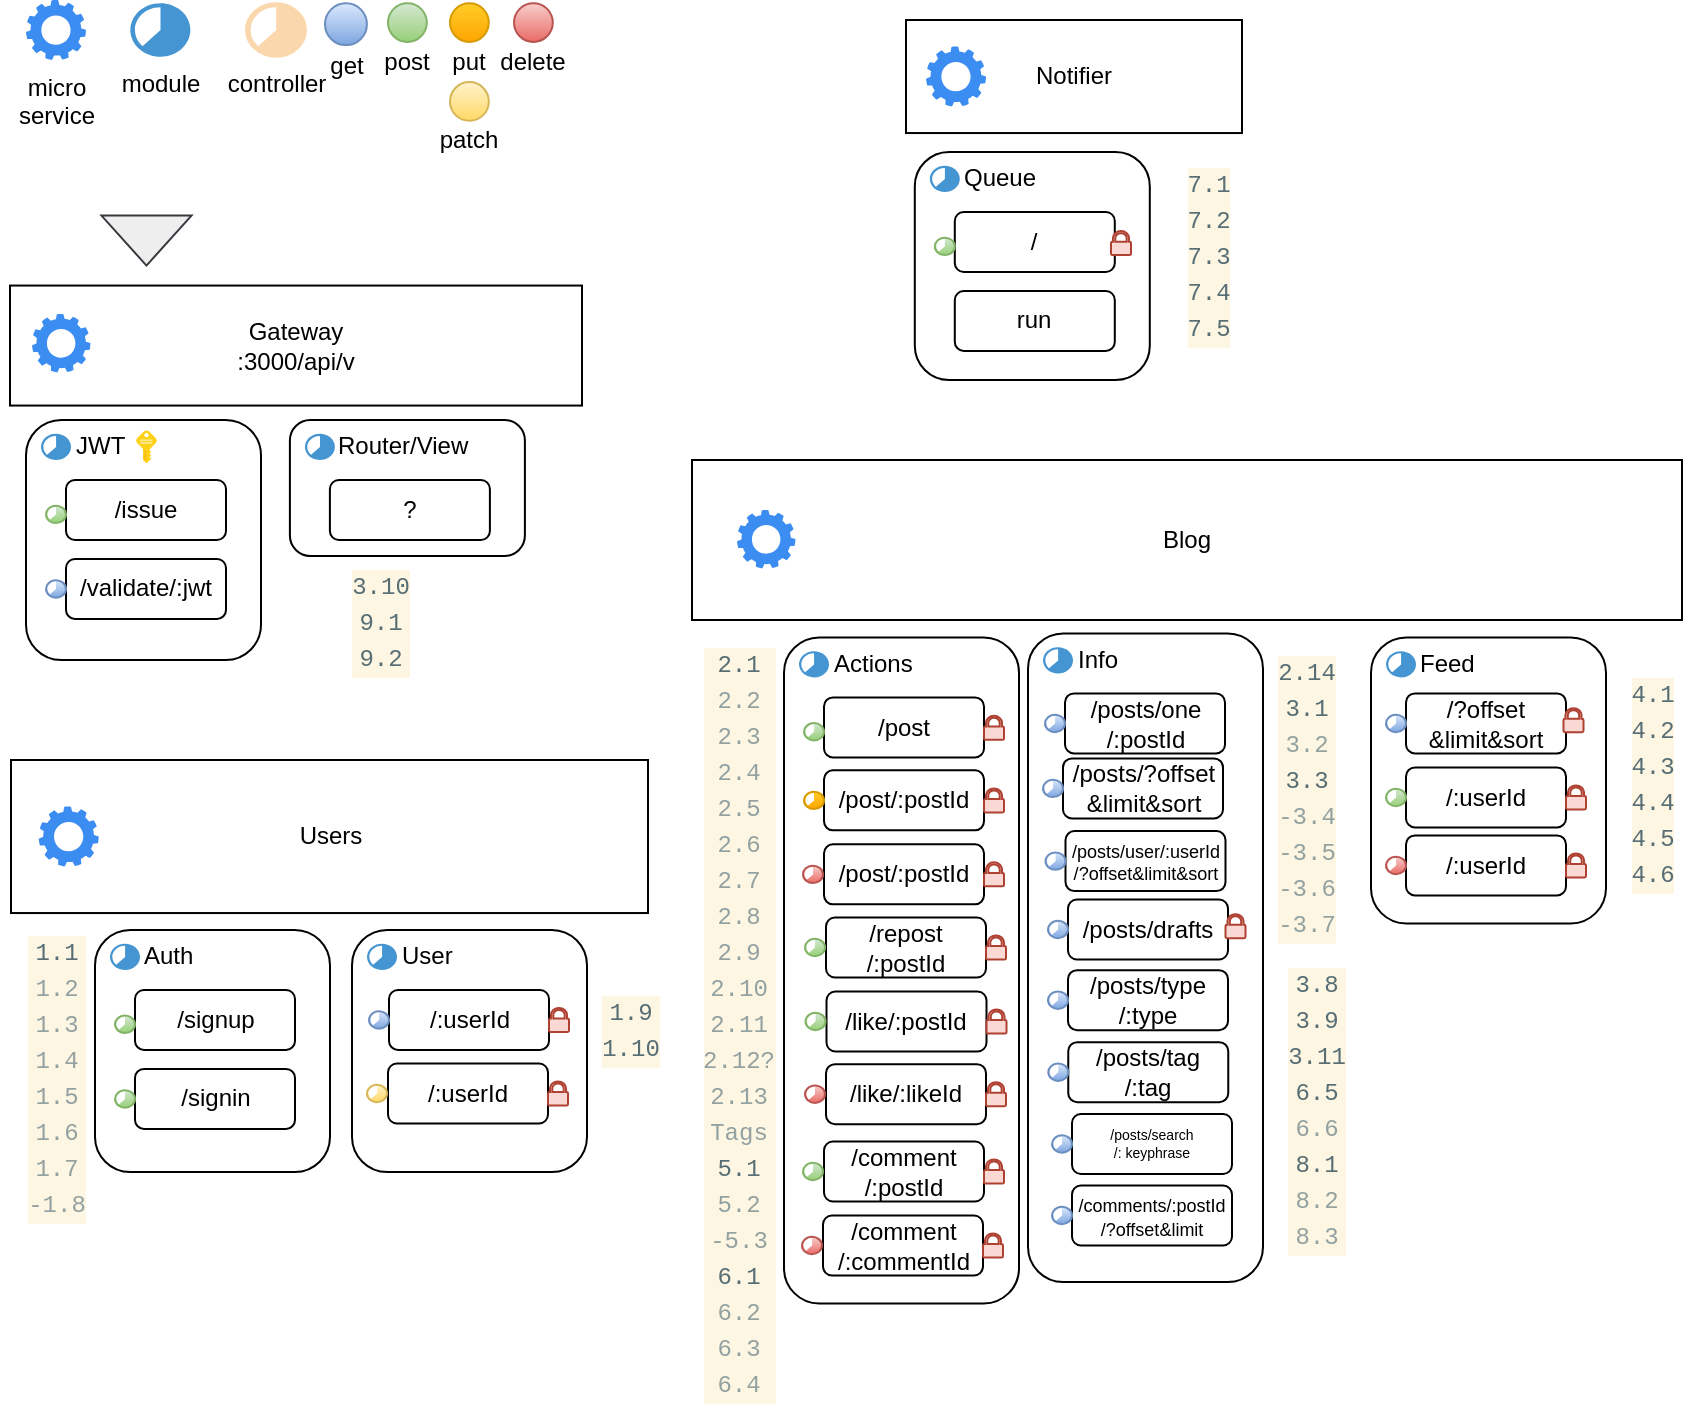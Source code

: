 <mxfile version="22.1.2" type="device">
  <diagram name="Stránka-1" id="Q7augeW1ysP3k_pjyfom">
    <mxGraphModel dx="1687" dy="1047" grid="1" gridSize="11" guides="1" tooltips="1" connect="1" arrows="1" fold="1" page="1" pageScale="1" pageWidth="291" pageHeight="413" math="0" shadow="0">
      <root>
        <mxCell id="0" />
        <mxCell id="1" parent="0" />
        <mxCell id="ADhO0i4H8DHNeuuw_Dwu-41" value="" style="rounded=1;whiteSpace=wrap;html=1;align=left;" parent="1" vertex="1">
          <mxGeometry x="193" y="494.98" width="117.5" height="121.02" as="geometry" />
        </mxCell>
        <mxCell id="ADhO0i4H8DHNeuuw_Dwu-30" value="" style="rounded=1;whiteSpace=wrap;html=1;align=left;" parent="1" vertex="1">
          <mxGeometry x="64.5" y="494.98" width="117.5" height="121.02" as="geometry" />
        </mxCell>
        <mxCell id="ADhO0i4H8DHNeuuw_Dwu-7" value="Gateway&lt;br&gt;:3000/api/v" style="rounded=0;whiteSpace=wrap;html=1;labelPosition=center;verticalLabelPosition=middle;align=center;verticalAlign=middle;" parent="1" vertex="1">
          <mxGeometry x="22" y="172.78" width="286" height="60" as="geometry" />
        </mxCell>
        <mxCell id="ADhO0i4H8DHNeuuw_Dwu-8" value="" style="triangle;whiteSpace=wrap;html=1;rotation=90;fillColor=#eeeeee;strokeColor=#36393d;" parent="1" vertex="1">
          <mxGeometry x="77.74" y="127.78" width="25" height="45" as="geometry" />
        </mxCell>
        <mxCell id="ADhO0i4H8DHNeuuw_Dwu-12" value="" style="group" parent="1" vertex="1" connectable="0">
          <mxGeometry x="22.5" y="420" width="318.5" height="56.52" as="geometry" />
        </mxCell>
        <mxCell id="ADhO0i4H8DHNeuuw_Dwu-4" value="Users" style="rounded=0;whiteSpace=wrap;html=1;movable=1;resizable=1;rotatable=1;deletable=1;editable=1;locked=0;connectable=1;" parent="ADhO0i4H8DHNeuuw_Dwu-12" vertex="1">
          <mxGeometry y="-10.0" width="318.5" height="76.518" as="geometry" />
        </mxCell>
        <mxCell id="ADhO0i4H8DHNeuuw_Dwu-10" value="" style="sketch=0;html=1;aspect=fixed;strokeColor=none;shadow=0;fillColor=#3B8DF1;verticalAlign=top;labelPosition=center;verticalLabelPosition=bottom;shape=mxgraph.gcp2.gear" parent="ADhO0i4H8DHNeuuw_Dwu-12" vertex="1">
          <mxGeometry x="13.848" y="13.258" width="29.999" height="29.999" as="geometry" />
        </mxCell>
        <mxCell id="ADhO0i4H8DHNeuuw_Dwu-13" value="" style="group" parent="1" vertex="1" connectable="0">
          <mxGeometry x="363" y="260" width="495" height="80" as="geometry" />
        </mxCell>
        <mxCell id="ADhO0i4H8DHNeuuw_Dwu-5" value="Blog" style="rounded=0;whiteSpace=wrap;html=1;movable=1;resizable=1;rotatable=1;deletable=1;editable=1;locked=0;connectable=1;" parent="ADhO0i4H8DHNeuuw_Dwu-13" vertex="1">
          <mxGeometry width="495.0" height="80" as="geometry" />
        </mxCell>
        <mxCell id="ADhO0i4H8DHNeuuw_Dwu-3" value="" style="sketch=0;html=1;aspect=fixed;strokeColor=none;shadow=0;fillColor=#3B8DF1;verticalAlign=top;labelPosition=center;verticalLabelPosition=bottom;shape=mxgraph.gcp2.gear" parent="ADhO0i4H8DHNeuuw_Dwu-13" vertex="1">
          <mxGeometry x="22.5" y="25.0" width="29.215" height="29.215" as="geometry" />
        </mxCell>
        <mxCell id="ADhO0i4H8DHNeuuw_Dwu-14" value="" style="group" parent="1" vertex="1" connectable="0">
          <mxGeometry x="470" y="39.998" width="168" height="56.522" as="geometry" />
        </mxCell>
        <mxCell id="ADhO0i4H8DHNeuuw_Dwu-6" value="Notifier" style="rounded=0;whiteSpace=wrap;html=1;movable=1;resizable=1;rotatable=1;deletable=1;editable=1;locked=0;connectable=1;" parent="ADhO0i4H8DHNeuuw_Dwu-14" vertex="1">
          <mxGeometry width="168" height="56.522" as="geometry" />
        </mxCell>
        <mxCell id="ADhO0i4H8DHNeuuw_Dwu-11" value="" style="sketch=0;html=1;aspect=fixed;strokeColor=none;shadow=0;fillColor=#3B8DF1;verticalAlign=top;labelPosition=center;verticalLabelPosition=bottom;shape=mxgraph.gcp2.gear" parent="ADhO0i4H8DHNeuuw_Dwu-14" vertex="1">
          <mxGeometry x="10" y="13.262" width="30" height="30" as="geometry" />
        </mxCell>
        <mxCell id="ADhO0i4H8DHNeuuw_Dwu-15" value="/signup" style="rounded=1;whiteSpace=wrap;html=1;" parent="1" vertex="1">
          <mxGeometry x="84.5" y="524.98" width="80" height="30" as="geometry" />
        </mxCell>
        <mxCell id="ADhO0i4H8DHNeuuw_Dwu-16" value="/signin" style="rounded=1;whiteSpace=wrap;html=1;" parent="1" vertex="1">
          <mxGeometry x="84.5" y="564.46" width="80" height="30" as="geometry" />
        </mxCell>
        <mxCell id="ADhO0i4H8DHNeuuw_Dwu-17" value="/:userId" style="rounded=1;whiteSpace=wrap;html=1;" parent="1" vertex="1">
          <mxGeometry x="211" y="561.74" width="80" height="30" as="geometry" />
        </mxCell>
        <mxCell id="ADhO0i4H8DHNeuuw_Dwu-20" value="" style="sketch=0;pointerEvents=1;shadow=0;dashed=0;html=1;strokeColor=#ae4132;labelPosition=center;verticalLabelPosition=bottom;verticalAlign=top;outlineConnect=0;align=center;shape=mxgraph.office.security.lock_protected;fillColor=#fad9d5;" parent="1" vertex="1">
          <mxGeometry x="291" y="570.74" width="10" height="12" as="geometry" />
        </mxCell>
        <mxCell id="ADhO0i4H8DHNeuuw_Dwu-21" value="/:userId" style="rounded=1;whiteSpace=wrap;html=1;" parent="1" vertex="1">
          <mxGeometry x="211.5" y="524.98" width="80" height="30" as="geometry" />
        </mxCell>
        <mxCell id="ADhO0i4H8DHNeuuw_Dwu-22" value="" style="sketch=0;pointerEvents=1;shadow=0;dashed=0;html=1;strokeColor=#ae4132;labelPosition=center;verticalLabelPosition=bottom;verticalAlign=top;outlineConnect=0;align=center;shape=mxgraph.office.security.lock_protected;fillColor=#fad9d5;" parent="1" vertex="1">
          <mxGeometry x="291.5" y="533.98" width="10" height="12" as="geometry" />
        </mxCell>
        <mxCell id="ADhO0i4H8DHNeuuw_Dwu-24" value="module" style="shadow=0;dashed=0;html=1;strokeColor=none;fillColor=#4495D1;labelPosition=center;verticalLabelPosition=bottom;verticalAlign=top;align=center;outlineConnect=0;shape=mxgraph.veeam.2d.resource_pool;" parent="1" vertex="1">
          <mxGeometry x="82.15" y="31.6" width="30" height="26.8" as="geometry" />
        </mxCell>
        <mxCell id="ADhO0i4H8DHNeuuw_Dwu-26" value="micro &lt;br&gt;service" style="sketch=0;html=1;aspect=fixed;strokeColor=none;shadow=0;fillColor=#3B8DF1;verticalAlign=top;labelPosition=center;verticalLabelPosition=bottom;shape=mxgraph.gcp2.gear" parent="1" vertex="1">
          <mxGeometry x="30" y="30" width="30" height="30" as="geometry" />
        </mxCell>
        <mxCell id="ADhO0i4H8DHNeuuw_Dwu-27" value="Auth" style="shadow=0;dashed=0;html=1;strokeColor=none;fillColor=#4495D1;labelPosition=right;verticalLabelPosition=middle;verticalAlign=middle;align=left;outlineConnect=0;shape=mxgraph.veeam.2d.resource_pool;horizontal=1;" parent="1" vertex="1">
          <mxGeometry x="72" y="501.91" width="15" height="13.07" as="geometry" />
        </mxCell>
        <mxCell id="ADhO0i4H8DHNeuuw_Dwu-32" value="controller" style="shadow=0;dashed=0;html=1;strokeColor=#fad7ac;fillColor=#fad7ac;labelPosition=center;verticalLabelPosition=bottom;verticalAlign=top;align=center;outlineConnect=0;shape=mxgraph.veeam.2d.resource_pool;" parent="1" vertex="1">
          <mxGeometry x="140" y="31.6" width="30" height="26.8" as="geometry" />
        </mxCell>
        <mxCell id="ADhO0i4H8DHNeuuw_Dwu-33" value="" style="shadow=0;dashed=0;html=1;strokeColor=#82b366;fillColor=#d5e8d4;labelPosition=center;verticalLabelPosition=bottom;verticalAlign=top;align=center;outlineConnect=0;shape=mxgraph.veeam.2d.resource_pool;gradientColor=#97d077;" parent="1" vertex="1">
          <mxGeometry x="74.5" y="537.81" width="10" height="8.71" as="geometry" />
        </mxCell>
        <mxCell id="ADhO0i4H8DHNeuuw_Dwu-36" value="" style="shadow=0;dashed=0;html=1;strokeColor=#82b366;fillColor=#d5e8d4;labelPosition=center;verticalLabelPosition=bottom;verticalAlign=top;align=center;outlineConnect=0;shape=mxgraph.veeam.2d.resource_pool;gradientColor=#97d077;" parent="1" vertex="1">
          <mxGeometry x="74.5" y="575.11" width="10" height="8.71" as="geometry" />
        </mxCell>
        <mxCell id="ADhO0i4H8DHNeuuw_Dwu-37" value="" style="shadow=0;dashed=0;html=1;strokeColor=#d6b656;fillColor=#fff2cc;labelPosition=center;verticalLabelPosition=bottom;verticalAlign=top;align=center;outlineConnect=0;shape=mxgraph.veeam.2d.resource_pool;gradientColor=#ffd966;" parent="1" vertex="1">
          <mxGeometry x="200.5" y="572.38" width="10" height="8.71" as="geometry" />
        </mxCell>
        <mxCell id="ADhO0i4H8DHNeuuw_Dwu-46" value="User" style="shadow=0;dashed=0;html=1;strokeColor=none;fillColor=#4495D1;labelPosition=right;verticalLabelPosition=middle;verticalAlign=middle;align=left;outlineConnect=0;shape=mxgraph.veeam.2d.resource_pool;horizontal=1;" parent="1" vertex="1">
          <mxGeometry x="200.5" y="501.91" width="15" height="13.07" as="geometry" />
        </mxCell>
        <mxCell id="ADhO0i4H8DHNeuuw_Dwu-53" value="" style="rounded=1;whiteSpace=wrap;html=1;align=left;" parent="1" vertex="1">
          <mxGeometry x="409" y="348.7" width="117.5" height="333.04" as="geometry" />
        </mxCell>
        <mxCell id="ADhO0i4H8DHNeuuw_Dwu-54" value="/post" style="rounded=1;whiteSpace=wrap;html=1;" parent="1" vertex="1">
          <mxGeometry x="429" y="378.7" width="80" height="30" as="geometry" />
        </mxCell>
        <mxCell id="ADhO0i4H8DHNeuuw_Dwu-55" value="/post/:postId" style="rounded=1;whiteSpace=wrap;html=1;" parent="1" vertex="1">
          <mxGeometry x="429" y="415.18" width="80" height="30" as="geometry" />
        </mxCell>
        <mxCell id="ADhO0i4H8DHNeuuw_Dwu-56" value="/post/:postId" style="rounded=1;whiteSpace=wrap;html=1;" parent="1" vertex="1">
          <mxGeometry x="429" y="452.18" width="80" height="30" as="geometry" />
        </mxCell>
        <mxCell id="ADhO0i4H8DHNeuuw_Dwu-57" value="" style="sketch=0;pointerEvents=1;shadow=0;dashed=0;html=1;strokeColor=#ae4132;labelPosition=center;verticalLabelPosition=bottom;verticalAlign=top;outlineConnect=0;align=center;shape=mxgraph.office.security.lock_protected;fillColor=#fad9d5;" parent="1" vertex="1">
          <mxGeometry x="509" y="461.18" width="10" height="12" as="geometry" />
        </mxCell>
        <mxCell id="ADhO0i4H8DHNeuuw_Dwu-58" value="Actions" style="shadow=0;dashed=0;html=1;strokeColor=none;fillColor=#4495D1;labelPosition=right;verticalLabelPosition=middle;verticalAlign=middle;align=left;outlineConnect=0;shape=mxgraph.veeam.2d.resource_pool;horizontal=1;" parent="1" vertex="1">
          <mxGeometry x="416.5" y="355.63" width="15" height="13.07" as="geometry" />
        </mxCell>
        <mxCell id="ADhO0i4H8DHNeuuw_Dwu-59" value="" style="shadow=0;dashed=0;html=1;strokeColor=#82b366;fillColor=#d5e8d4;labelPosition=center;verticalLabelPosition=bottom;verticalAlign=top;align=center;outlineConnect=0;shape=mxgraph.veeam.2d.resource_pool;gradientColor=#97d077;" parent="1" vertex="1">
          <mxGeometry x="419" y="391.53" width="10" height="8.71" as="geometry" />
        </mxCell>
        <mxCell id="ADhO0i4H8DHNeuuw_Dwu-60" value="" style="shadow=0;dashed=0;html=1;strokeColor=#d79b00;fillColor=#ffcd28;labelPosition=center;verticalLabelPosition=bottom;verticalAlign=top;align=center;outlineConnect=0;shape=mxgraph.veeam.2d.resource_pool;gradientColor=#ffa500;" parent="1" vertex="1">
          <mxGeometry x="419" y="425.83" width="10" height="8.71" as="geometry" />
        </mxCell>
        <mxCell id="ADhO0i4H8DHNeuuw_Dwu-61" value="" style="shadow=0;dashed=0;html=1;strokeColor=#b85450;fillColor=#f8cecc;labelPosition=center;verticalLabelPosition=bottom;verticalAlign=top;align=center;outlineConnect=0;shape=mxgraph.veeam.2d.resource_pool;gradientColor=#ea6b66;" parent="1" vertex="1">
          <mxGeometry x="418.5" y="462.82" width="10" height="8.71" as="geometry" />
        </mxCell>
        <mxCell id="ADhO0i4H8DHNeuuw_Dwu-62" value="" style="sketch=0;pointerEvents=1;shadow=0;dashed=0;html=1;strokeColor=#ae4132;labelPosition=center;verticalLabelPosition=bottom;verticalAlign=top;outlineConnect=0;align=center;shape=mxgraph.office.security.lock_protected;fillColor=#fad9d5;" parent="1" vertex="1">
          <mxGeometry x="509" y="387.9" width="10" height="12" as="geometry" />
        </mxCell>
        <mxCell id="ADhO0i4H8DHNeuuw_Dwu-63" value="" style="sketch=0;pointerEvents=1;shadow=0;dashed=0;html=1;strokeColor=#ae4132;labelPosition=center;verticalLabelPosition=bottom;verticalAlign=top;outlineConnect=0;align=center;shape=mxgraph.office.security.lock_protected;fillColor=#fad9d5;" parent="1" vertex="1">
          <mxGeometry x="509" y="424.19" width="10" height="12" as="geometry" />
        </mxCell>
        <mxCell id="ADhO0i4H8DHNeuuw_Dwu-64" value="" style="shadow=0;dashed=0;html=1;strokeColor=#6c8ebf;fillColor=#dae8fc;labelPosition=center;verticalLabelPosition=bottom;verticalAlign=top;align=center;outlineConnect=0;shape=mxgraph.veeam.2d.resource_pool;gradientColor=#7ea6e0;" parent="1" vertex="1">
          <mxGeometry x="201.5" y="535.63" width="10" height="8.71" as="geometry" />
        </mxCell>
        <mxCell id="ADhO0i4H8DHNeuuw_Dwu-65" value="/repost&lt;br&gt;/:postId" style="rounded=1;whiteSpace=wrap;html=1;" parent="1" vertex="1">
          <mxGeometry x="430" y="488.74" width="80" height="30" as="geometry" />
        </mxCell>
        <mxCell id="ADhO0i4H8DHNeuuw_Dwu-66" value="" style="sketch=0;pointerEvents=1;shadow=0;dashed=0;html=1;strokeColor=#ae4132;labelPosition=center;verticalLabelPosition=bottom;verticalAlign=top;outlineConnect=0;align=center;shape=mxgraph.office.security.lock_protected;fillColor=#fad9d5;" parent="1" vertex="1">
          <mxGeometry x="510" y="497.74" width="10" height="12" as="geometry" />
        </mxCell>
        <mxCell id="ADhO0i4H8DHNeuuw_Dwu-67" value="" style="shadow=0;dashed=0;html=1;strokeColor=#82b366;fillColor=#d5e8d4;labelPosition=center;verticalLabelPosition=bottom;verticalAlign=top;align=center;outlineConnect=0;shape=mxgraph.veeam.2d.resource_pool;gradientColor=#97d077;" parent="1" vertex="1">
          <mxGeometry x="419.5" y="499.38" width="10" height="8.71" as="geometry" />
        </mxCell>
        <mxCell id="ADhO0i4H8DHNeuuw_Dwu-68" value="" style="rounded=1;whiteSpace=wrap;html=1;align=left;" parent="1" vertex="1">
          <mxGeometry x="531" y="346.72" width="117.5" height="324.28" as="geometry" />
        </mxCell>
        <mxCell id="ADhO0i4H8DHNeuuw_Dwu-69" value="/posts/one&lt;br&gt;/:postId" style="rounded=1;whiteSpace=wrap;html=1;" parent="1" vertex="1">
          <mxGeometry x="549.5" y="376.72" width="80" height="30" as="geometry" />
        </mxCell>
        <mxCell id="ADhO0i4H8DHNeuuw_Dwu-71" value="Info" style="shadow=0;dashed=0;html=1;strokeColor=none;fillColor=#4495D1;labelPosition=right;verticalLabelPosition=middle;verticalAlign=middle;align=left;outlineConnect=0;shape=mxgraph.veeam.2d.resource_pool;horizontal=1;" parent="1" vertex="1">
          <mxGeometry x="538.5" y="353.65" width="15" height="13.07" as="geometry" />
        </mxCell>
        <mxCell id="ADhO0i4H8DHNeuuw_Dwu-72" value="" style="shadow=0;dashed=0;html=1;strokeColor=#6c8ebf;fillColor=#dae8fc;labelPosition=center;verticalLabelPosition=bottom;verticalAlign=top;align=center;outlineConnect=0;shape=mxgraph.veeam.2d.resource_pool;gradientColor=#7ea6e0;" parent="1" vertex="1">
          <mxGeometry x="539.5" y="387.37" width="10" height="8.71" as="geometry" />
        </mxCell>
        <mxCell id="ADhO0i4H8DHNeuuw_Dwu-73" value="/posts/?offset&lt;br&gt;&amp;amp;limit&amp;amp;sort" style="rounded=1;whiteSpace=wrap;html=1;" parent="1" vertex="1">
          <mxGeometry x="548.5" y="409.19" width="80" height="30" as="geometry" />
        </mxCell>
        <mxCell id="ADhO0i4H8DHNeuuw_Dwu-75" value="" style="shadow=0;dashed=0;html=1;strokeColor=#6c8ebf;fillColor=#dae8fc;labelPosition=center;verticalLabelPosition=bottom;verticalAlign=top;align=center;outlineConnect=0;shape=mxgraph.veeam.2d.resource_pool;gradientColor=#7ea6e0;" parent="1" vertex="1">
          <mxGeometry x="538.5" y="419.84" width="10" height="8.71" as="geometry" />
        </mxCell>
        <mxCell id="ADhO0i4H8DHNeuuw_Dwu-76" value="&lt;font style=&quot;font-size: 9px;&quot;&gt;/posts/user/:userId&lt;br&gt;/&lt;/font&gt;&lt;font style=&quot;font-size: 9px;&quot;&gt;?offset&lt;font style=&quot;font-size: 9px;&quot;&gt;&amp;amp;limit&amp;amp;sort&lt;/font&gt;&lt;/font&gt;" style="rounded=1;whiteSpace=wrap;html=1;fontSize=9;" parent="1" vertex="1">
          <mxGeometry x="549.75" y="445.55" width="80" height="30" as="geometry" />
        </mxCell>
        <mxCell id="ADhO0i4H8DHNeuuw_Dwu-78" value="" style="shadow=0;dashed=0;html=1;strokeColor=#6c8ebf;fillColor=#dae8fc;labelPosition=center;verticalLabelPosition=bottom;verticalAlign=top;align=center;outlineConnect=0;shape=mxgraph.veeam.2d.resource_pool;gradientColor=#7ea6e0;" parent="1" vertex="1">
          <mxGeometry x="539.75" y="456.2" width="10" height="8.71" as="geometry" />
        </mxCell>
        <mxCell id="ADhO0i4H8DHNeuuw_Dwu-80" value="/posts/type&lt;br&gt;/:type" style="rounded=1;whiteSpace=wrap;html=1;" parent="1" vertex="1">
          <mxGeometry x="551" y="515.09" width="80" height="30" as="geometry" />
        </mxCell>
        <mxCell id="ADhO0i4H8DHNeuuw_Dwu-81" value="" style="shadow=0;dashed=0;html=1;strokeColor=#6c8ebf;fillColor=#dae8fc;labelPosition=center;verticalLabelPosition=bottom;verticalAlign=top;align=center;outlineConnect=0;shape=mxgraph.veeam.2d.resource_pool;gradientColor=#7ea6e0;" parent="1" vertex="1">
          <mxGeometry x="541" y="525.74" width="10" height="8.71" as="geometry" />
        </mxCell>
        <mxCell id="ADhO0i4H8DHNeuuw_Dwu-83" value="/posts/drafts" style="rounded=1;whiteSpace=wrap;html=1;" parent="1" vertex="1">
          <mxGeometry x="551" y="479.74" width="80" height="30" as="geometry" />
        </mxCell>
        <mxCell id="ADhO0i4H8DHNeuuw_Dwu-84" value="" style="shadow=0;dashed=0;html=1;strokeColor=#6c8ebf;fillColor=#dae8fc;labelPosition=center;verticalLabelPosition=bottom;verticalAlign=top;align=center;outlineConnect=0;shape=mxgraph.veeam.2d.resource_pool;gradientColor=#7ea6e0;" parent="1" vertex="1">
          <mxGeometry x="541" y="490.39" width="10" height="8.71" as="geometry" />
        </mxCell>
        <mxCell id="ADhO0i4H8DHNeuuw_Dwu-85" value="" style="sketch=0;pointerEvents=1;shadow=0;dashed=0;html=1;strokeColor=#ae4132;labelPosition=center;verticalLabelPosition=bottom;verticalAlign=top;outlineConnect=0;align=center;shape=mxgraph.office.security.lock_protected;fillColor=#fad9d5;" parent="1" vertex="1">
          <mxGeometry x="629.75" y="487.1" width="10" height="12" as="geometry" />
        </mxCell>
        <mxCell id="ADhO0i4H8DHNeuuw_Dwu-86" value="/posts/tag&lt;br&gt;/:tag" style="rounded=1;whiteSpace=wrap;html=1;" parent="1" vertex="1">
          <mxGeometry x="551.13" y="551.09" width="80" height="30" as="geometry" />
        </mxCell>
        <mxCell id="ADhO0i4H8DHNeuuw_Dwu-87" value="" style="shadow=0;dashed=0;html=1;strokeColor=#6c8ebf;fillColor=#dae8fc;labelPosition=center;verticalLabelPosition=bottom;verticalAlign=top;align=center;outlineConnect=0;shape=mxgraph.veeam.2d.resource_pool;gradientColor=#7ea6e0;" parent="1" vertex="1">
          <mxGeometry x="541.13" y="561.74" width="10" height="8.71" as="geometry" />
        </mxCell>
        <mxCell id="ADhO0i4H8DHNeuuw_Dwu-98" value="get" style="ellipse;whiteSpace=wrap;html=1;aspect=fixed;fillColor=#dae8fc;strokeColor=#6c8ebf;verticalAlign=middle;labelPosition=center;verticalLabelPosition=bottom;align=center;gradientColor=#7ea6e0;" parent="1" vertex="1">
          <mxGeometry x="179.5" y="31.6" width="20.95" height="20.95" as="geometry" />
        </mxCell>
        <mxCell id="ADhO0i4H8DHNeuuw_Dwu-99" value="post" style="ellipse;whiteSpace=wrap;html=1;aspect=fixed;fillColor=#d5e8d4;strokeColor=#82b366;verticalAlign=middle;labelPosition=center;verticalLabelPosition=bottom;align=center;gradientColor=#97d077;" parent="1" vertex="1">
          <mxGeometry x="211" y="31.6" width="19.4" height="19.4" as="geometry" />
        </mxCell>
        <mxCell id="ADhO0i4H8DHNeuuw_Dwu-101" value="put" style="ellipse;whiteSpace=wrap;html=1;aspect=fixed;fillColor=#ffcd28;strokeColor=#d79b00;verticalAlign=middle;labelPosition=center;verticalLabelPosition=bottom;align=center;gradientColor=#ffa500;" parent="1" vertex="1">
          <mxGeometry x="242" y="31.6" width="19.4" height="19.4" as="geometry" />
        </mxCell>
        <mxCell id="ADhO0i4H8DHNeuuw_Dwu-102" value="delete" style="ellipse;whiteSpace=wrap;html=1;aspect=fixed;fillColor=#f8cecc;strokeColor=#b85450;verticalAlign=middle;labelPosition=center;verticalLabelPosition=bottom;align=center;gradientColor=#ea6b66;" parent="1" vertex="1">
          <mxGeometry x="274" y="31.6" width="19.4" height="19.4" as="geometry" />
        </mxCell>
        <mxCell id="ADhO0i4H8DHNeuuw_Dwu-103" value="patch" style="ellipse;whiteSpace=wrap;html=1;aspect=fixed;fillColor=#fff2cc;strokeColor=#d6b656;verticalAlign=middle;labelPosition=center;verticalLabelPosition=bottom;align=center;gradientColor=#ffd966;" parent="1" vertex="1">
          <mxGeometry x="242" y="71" width="19.4" height="19.4" as="geometry" />
        </mxCell>
        <mxCell id="ADhO0i4H8DHNeuuw_Dwu-110" value="" style="rounded=1;whiteSpace=wrap;html=1;align=left;" parent="1" vertex="1">
          <mxGeometry x="702.5" y="348.7" width="117.5" height="143.04" as="geometry" />
        </mxCell>
        <mxCell id="ADhO0i4H8DHNeuuw_Dwu-113" value="Feed" style="shadow=0;dashed=0;html=1;strokeColor=none;fillColor=#4495D1;labelPosition=right;verticalLabelPosition=middle;verticalAlign=middle;align=left;outlineConnect=0;shape=mxgraph.veeam.2d.resource_pool;horizontal=1;" parent="1" vertex="1">
          <mxGeometry x="710" y="355.63" width="15" height="13.07" as="geometry" />
        </mxCell>
        <mxCell id="ADhO0i4H8DHNeuuw_Dwu-126" value="/:userId" style="rounded=1;whiteSpace=wrap;html=1;" parent="1" vertex="1">
          <mxGeometry x="720" y="413.72" width="80" height="30" as="geometry" />
        </mxCell>
        <mxCell id="ADhO0i4H8DHNeuuw_Dwu-127" value="" style="sketch=0;pointerEvents=1;shadow=0;dashed=0;html=1;strokeColor=#ae4132;labelPosition=center;verticalLabelPosition=bottom;verticalAlign=top;outlineConnect=0;align=center;shape=mxgraph.office.security.lock_protected;fillColor=#fad9d5;" parent="1" vertex="1">
          <mxGeometry x="800" y="422.72" width="10" height="12" as="geometry" />
        </mxCell>
        <mxCell id="ADhO0i4H8DHNeuuw_Dwu-128" value="" style="shadow=0;dashed=0;html=1;strokeColor=#82b366;fillColor=#d5e8d4;labelPosition=center;verticalLabelPosition=bottom;verticalAlign=top;align=center;outlineConnect=0;shape=mxgraph.veeam.2d.resource_pool;gradientColor=#97d077;" parent="1" vertex="1">
          <mxGeometry x="710" y="424.37" width="10" height="8.71" as="geometry" />
        </mxCell>
        <mxCell id="ADhO0i4H8DHNeuuw_Dwu-129" value="/?offset&lt;br style=&quot;border-color: var(--border-color);&quot;&gt;&amp;amp;limit&amp;amp;sort" style="rounded=1;whiteSpace=wrap;html=1;" parent="1" vertex="1">
          <mxGeometry x="720" y="376.72" width="80" height="30" as="geometry" />
        </mxCell>
        <mxCell id="ADhO0i4H8DHNeuuw_Dwu-130" value="" style="shadow=0;dashed=0;html=1;strokeColor=#6c8ebf;fillColor=#dae8fc;labelPosition=center;verticalLabelPosition=bottom;verticalAlign=top;align=center;outlineConnect=0;shape=mxgraph.veeam.2d.resource_pool;gradientColor=#7ea6e0;" parent="1" vertex="1">
          <mxGeometry x="710" y="387.37" width="10" height="8.71" as="geometry" />
        </mxCell>
        <mxCell id="ADhO0i4H8DHNeuuw_Dwu-131" value="" style="sketch=0;pointerEvents=1;shadow=0;dashed=0;html=1;strokeColor=#ae4132;labelPosition=center;verticalLabelPosition=bottom;verticalAlign=top;outlineConnect=0;align=center;shape=mxgraph.office.security.lock_protected;fillColor=#fad9d5;" parent="1" vertex="1">
          <mxGeometry x="798.75" y="384.08" width="10" height="12" as="geometry" />
        </mxCell>
        <mxCell id="ADhO0i4H8DHNeuuw_Dwu-132" value="/:userId" style="rounded=1;whiteSpace=wrap;html=1;" parent="1" vertex="1">
          <mxGeometry x="720" y="447.72" width="80" height="30" as="geometry" />
        </mxCell>
        <mxCell id="ADhO0i4H8DHNeuuw_Dwu-133" value="" style="sketch=0;pointerEvents=1;shadow=0;dashed=0;html=1;strokeColor=#ae4132;labelPosition=center;verticalLabelPosition=bottom;verticalAlign=top;outlineConnect=0;align=center;shape=mxgraph.office.security.lock_protected;fillColor=#fad9d5;" parent="1" vertex="1">
          <mxGeometry x="800" y="456.72" width="10" height="12" as="geometry" />
        </mxCell>
        <mxCell id="ADhO0i4H8DHNeuuw_Dwu-134" value="" style="shadow=0;dashed=0;html=1;strokeColor=#b85450;fillColor=#f8cecc;labelPosition=center;verticalLabelPosition=bottom;verticalAlign=top;align=center;outlineConnect=0;shape=mxgraph.veeam.2d.resource_pool;gradientColor=#ea6b66;" parent="1" vertex="1">
          <mxGeometry x="710" y="458.37" width="10" height="8.71" as="geometry" />
        </mxCell>
        <mxCell id="ADhO0i4H8DHNeuuw_Dwu-136" value="/like/:postId" style="rounded=1;whiteSpace=wrap;html=1;" parent="1" vertex="1">
          <mxGeometry x="430.25" y="525.74" width="80" height="30" as="geometry" />
        </mxCell>
        <mxCell id="ADhO0i4H8DHNeuuw_Dwu-137" value="" style="sketch=0;pointerEvents=1;shadow=0;dashed=0;html=1;strokeColor=#ae4132;labelPosition=center;verticalLabelPosition=bottom;verticalAlign=top;outlineConnect=0;align=center;shape=mxgraph.office.security.lock_protected;fillColor=#fad9d5;" parent="1" vertex="1">
          <mxGeometry x="510.25" y="534.74" width="10" height="12" as="geometry" />
        </mxCell>
        <mxCell id="ADhO0i4H8DHNeuuw_Dwu-138" value="" style="shadow=0;dashed=0;html=1;strokeColor=#82b366;fillColor=#d5e8d4;labelPosition=center;verticalLabelPosition=bottom;verticalAlign=top;align=center;outlineConnect=0;shape=mxgraph.veeam.2d.resource_pool;gradientColor=#97d077;" parent="1" vertex="1">
          <mxGeometry x="419.75" y="536.38" width="10" height="8.71" as="geometry" />
        </mxCell>
        <mxCell id="ADhO0i4H8DHNeuuw_Dwu-139" value="/like/:likeId" style="rounded=1;whiteSpace=wrap;html=1;" parent="1" vertex="1">
          <mxGeometry x="430" y="562.09" width="80" height="30" as="geometry" />
        </mxCell>
        <mxCell id="ADhO0i4H8DHNeuuw_Dwu-140" value="" style="sketch=0;pointerEvents=1;shadow=0;dashed=0;html=1;strokeColor=#ae4132;labelPosition=center;verticalLabelPosition=bottom;verticalAlign=top;outlineConnect=0;align=center;shape=mxgraph.office.security.lock_protected;fillColor=#fad9d5;" parent="1" vertex="1">
          <mxGeometry x="510" y="571.09" width="10" height="12" as="geometry" />
        </mxCell>
        <mxCell id="ADhO0i4H8DHNeuuw_Dwu-141" value="" style="shadow=0;dashed=0;html=1;strokeColor=#b85450;fillColor=#f8cecc;labelPosition=center;verticalLabelPosition=bottom;verticalAlign=top;align=center;outlineConnect=0;shape=mxgraph.veeam.2d.resource_pool;gradientColor=#ea6b66;" parent="1" vertex="1">
          <mxGeometry x="419.5" y="572.73" width="10" height="8.71" as="geometry" />
        </mxCell>
        <mxCell id="ADhO0i4H8DHNeuuw_Dwu-142" value="/comment&lt;br&gt;/:postId" style="rounded=1;whiteSpace=wrap;html=1;" parent="1" vertex="1">
          <mxGeometry x="429" y="600.74" width="80" height="30" as="geometry" />
        </mxCell>
        <mxCell id="ADhO0i4H8DHNeuuw_Dwu-143" value="" style="sketch=0;pointerEvents=1;shadow=0;dashed=0;html=1;strokeColor=#ae4132;labelPosition=center;verticalLabelPosition=bottom;verticalAlign=top;outlineConnect=0;align=center;shape=mxgraph.office.security.lock_protected;fillColor=#fad9d5;" parent="1" vertex="1">
          <mxGeometry x="509" y="609.74" width="10" height="12" as="geometry" />
        </mxCell>
        <mxCell id="ADhO0i4H8DHNeuuw_Dwu-144" value="" style="shadow=0;dashed=0;html=1;strokeColor=#82b366;fillColor=#d5e8d4;labelPosition=center;verticalLabelPosition=bottom;verticalAlign=top;align=center;outlineConnect=0;shape=mxgraph.veeam.2d.resource_pool;gradientColor=#97d077;" parent="1" vertex="1">
          <mxGeometry x="418.5" y="611.38" width="10" height="8.71" as="geometry" />
        </mxCell>
        <mxCell id="ADhO0i4H8DHNeuuw_Dwu-145" value="/comment&lt;br&gt;/:commentId" style="rounded=1;whiteSpace=wrap;html=1;" parent="1" vertex="1">
          <mxGeometry x="428.5" y="637.74" width="80" height="30" as="geometry" />
        </mxCell>
        <mxCell id="ADhO0i4H8DHNeuuw_Dwu-146" value="" style="sketch=0;pointerEvents=1;shadow=0;dashed=0;html=1;strokeColor=#ae4132;labelPosition=center;verticalLabelPosition=bottom;verticalAlign=top;outlineConnect=0;align=center;shape=mxgraph.office.security.lock_protected;fillColor=#fad9d5;" parent="1" vertex="1">
          <mxGeometry x="508.5" y="646.74" width="10" height="12" as="geometry" />
        </mxCell>
        <mxCell id="ADhO0i4H8DHNeuuw_Dwu-147" value="" style="shadow=0;dashed=0;html=1;strokeColor=#b85450;fillColor=#f8cecc;labelPosition=center;verticalLabelPosition=bottom;verticalAlign=top;align=center;outlineConnect=0;shape=mxgraph.veeam.2d.resource_pool;gradientColor=#ea6b66;" parent="1" vertex="1">
          <mxGeometry x="418" y="648.38" width="10" height="8.71" as="geometry" />
        </mxCell>
        <mxCell id="ADhO0i4H8DHNeuuw_Dwu-148" value="&lt;font style=&quot;font-size: 9px;&quot;&gt;/comments/:postId&lt;br style=&quot;&quot;&gt;/&lt;/font&gt;&lt;font style=&quot;font-size: 9px;&quot;&gt;?offset&lt;font style=&quot;border-color: var(--border-color); font-size: 9px;&quot;&gt;&amp;amp;limit&lt;/font&gt;&lt;/font&gt;" style="rounded=1;whiteSpace=wrap;html=1;fontSize=10;" parent="1" vertex="1">
          <mxGeometry x="553" y="622.74" width="80" height="30" as="geometry" />
        </mxCell>
        <mxCell id="ADhO0i4H8DHNeuuw_Dwu-149" value="" style="shadow=0;dashed=0;html=1;strokeColor=#6c8ebf;fillColor=#dae8fc;labelPosition=center;verticalLabelPosition=bottom;verticalAlign=top;align=center;outlineConnect=0;shape=mxgraph.veeam.2d.resource_pool;gradientColor=#7ea6e0;" parent="1" vertex="1">
          <mxGeometry x="543" y="633.39" width="10" height="8.71" as="geometry" />
        </mxCell>
        <mxCell id="ADhO0i4H8DHNeuuw_Dwu-150" value="&lt;font style=&quot;font-size: 7px;&quot;&gt;/posts/search&lt;br&gt;/:&lt;/font&gt; keyphrase" style="rounded=1;whiteSpace=wrap;html=1;spacing=-4;verticalAlign=middle;fontSize=7;" parent="1" vertex="1">
          <mxGeometry x="553" y="587" width="80" height="30" as="geometry" />
        </mxCell>
        <mxCell id="ADhO0i4H8DHNeuuw_Dwu-151" value="" style="shadow=0;dashed=0;html=1;strokeColor=#6c8ebf;fillColor=#dae8fc;labelPosition=center;verticalLabelPosition=bottom;verticalAlign=top;align=center;outlineConnect=0;shape=mxgraph.veeam.2d.resource_pool;gradientColor=#7ea6e0;" parent="1" vertex="1">
          <mxGeometry x="543" y="597.65" width="10" height="8.71" as="geometry" />
        </mxCell>
        <mxCell id="ADhO0i4H8DHNeuuw_Dwu-152" value="" style="rounded=1;whiteSpace=wrap;html=1;align=left;" parent="1" vertex="1">
          <mxGeometry x="474.4" y="106" width="117.5" height="114" as="geometry" />
        </mxCell>
        <mxCell id="ADhO0i4H8DHNeuuw_Dwu-153" value="/" style="rounded=1;whiteSpace=wrap;html=1;" parent="1" vertex="1">
          <mxGeometry x="494.4" y="136" width="80" height="30" as="geometry" />
        </mxCell>
        <mxCell id="ADhO0i4H8DHNeuuw_Dwu-154" value="run" style="rounded=1;whiteSpace=wrap;html=1;" parent="1" vertex="1">
          <mxGeometry x="494.4" y="175.48" width="80" height="30" as="geometry" />
        </mxCell>
        <mxCell id="ADhO0i4H8DHNeuuw_Dwu-156" value="" style="sketch=0;pointerEvents=1;shadow=0;dashed=0;html=1;strokeColor=#ae4132;labelPosition=center;verticalLabelPosition=bottom;verticalAlign=top;outlineConnect=0;align=center;shape=mxgraph.office.security.lock_protected;fillColor=#fad9d5;" parent="1" vertex="1">
          <mxGeometry x="572.5" y="145.54" width="10" height="12" as="geometry" />
        </mxCell>
        <mxCell id="ADhO0i4H8DHNeuuw_Dwu-157" value="Queue" style="shadow=0;dashed=0;html=1;strokeColor=none;fillColor=#4495D1;labelPosition=right;verticalLabelPosition=middle;verticalAlign=middle;align=left;outlineConnect=0;shape=mxgraph.veeam.2d.resource_pool;horizontal=1;" parent="1" vertex="1">
          <mxGeometry x="481.9" y="112.93" width="15" height="13.07" as="geometry" />
        </mxCell>
        <mxCell id="ADhO0i4H8DHNeuuw_Dwu-158" value="" style="shadow=0;dashed=0;html=1;strokeColor=#82b366;fillColor=#d5e8d4;labelPosition=center;verticalLabelPosition=bottom;verticalAlign=top;align=center;outlineConnect=0;shape=mxgraph.veeam.2d.resource_pool;gradientColor=#97d077;" parent="1" vertex="1">
          <mxGeometry x="484.4" y="148.83" width="10" height="8.71" as="geometry" />
        </mxCell>
        <mxCell id="ADhO0i4H8DHNeuuw_Dwu-170" value="" style="rounded=1;whiteSpace=wrap;html=1;align=left;" parent="1" vertex="1">
          <mxGeometry x="30.0" y="240" width="117.5" height="120" as="geometry" />
        </mxCell>
        <mxCell id="ADhO0i4H8DHNeuuw_Dwu-171" value="/issue" style="rounded=1;whiteSpace=wrap;html=1;" parent="1" vertex="1">
          <mxGeometry x="50.0" y="270" width="80" height="30" as="geometry" />
        </mxCell>
        <mxCell id="ADhO0i4H8DHNeuuw_Dwu-172" value="/validate/:jwt" style="rounded=1;whiteSpace=wrap;html=1;" parent="1" vertex="1">
          <mxGeometry x="50.0" y="309.48" width="80" height="30" as="geometry" />
        </mxCell>
        <mxCell id="ADhO0i4H8DHNeuuw_Dwu-175" value="JWT" style="shadow=0;dashed=0;html=1;strokeColor=none;fillColor=#4495D1;labelPosition=right;verticalLabelPosition=middle;verticalAlign=middle;align=left;outlineConnect=0;shape=mxgraph.veeam.2d.resource_pool;horizontal=1;" parent="1" vertex="1">
          <mxGeometry x="37.5" y="246.93" width="15" height="13.07" as="geometry" />
        </mxCell>
        <mxCell id="ADhO0i4H8DHNeuuw_Dwu-176" value="" style="shadow=0;dashed=0;html=1;strokeColor=#82b366;fillColor=#d5e8d4;labelPosition=center;verticalLabelPosition=bottom;verticalAlign=top;align=center;outlineConnect=0;shape=mxgraph.veeam.2d.resource_pool;gradientColor=#97d077;" parent="1" vertex="1">
          <mxGeometry x="40.0" y="282.83" width="10" height="8.71" as="geometry" />
        </mxCell>
        <mxCell id="ADhO0i4H8DHNeuuw_Dwu-177" value="" style="shadow=0;dashed=0;html=1;strokeColor=#6c8ebf;fillColor=#dae8fc;labelPosition=center;verticalLabelPosition=bottom;verticalAlign=top;align=center;outlineConnect=0;shape=mxgraph.veeam.2d.resource_pool;gradientColor=#7ea6e0;" parent="1" vertex="1">
          <mxGeometry x="40.0" y="320.13" width="10" height="8.71" as="geometry" />
        </mxCell>
        <mxCell id="ADhO0i4H8DHNeuuw_Dwu-23" value="" style="image;sketch=0;aspect=fixed;html=1;points=[];align=center;fontSize=12;image=img/lib/mscae/Key.svg;" parent="1" vertex="1">
          <mxGeometry x="85.11" y="245.19" width="10.26" height="16.55" as="geometry" />
        </mxCell>
        <mxCell id="ADhO0i4H8DHNeuuw_Dwu-180" value="" style="sketch=0;html=1;aspect=fixed;strokeColor=none;shadow=0;fillColor=#3B8DF1;verticalAlign=top;labelPosition=center;verticalLabelPosition=bottom;shape=mxgraph.gcp2.gear" parent="1" vertex="1">
          <mxGeometry x="32.999" y="187" width="29.215" height="29.215" as="geometry" />
        </mxCell>
        <mxCell id="ADhO0i4H8DHNeuuw_Dwu-181" value="" style="rounded=1;whiteSpace=wrap;html=1;align=left;" parent="1" vertex="1">
          <mxGeometry x="161.95" y="240" width="117.5" height="68" as="geometry" />
        </mxCell>
        <mxCell id="ADhO0i4H8DHNeuuw_Dwu-182" value="?" style="rounded=1;whiteSpace=wrap;html=1;" parent="1" vertex="1">
          <mxGeometry x="181.95" y="270" width="80" height="30" as="geometry" />
        </mxCell>
        <mxCell id="ADhO0i4H8DHNeuuw_Dwu-184" value="Router/View" style="shadow=0;dashed=0;html=1;strokeColor=none;fillColor=#4495D1;labelPosition=right;verticalLabelPosition=middle;verticalAlign=middle;align=left;outlineConnect=0;shape=mxgraph.veeam.2d.resource_pool;horizontal=1;" parent="1" vertex="1">
          <mxGeometry x="169.45" y="246.93" width="15" height="13.07" as="geometry" />
        </mxCell>
        <mxCell id="6iRIbrUmhrQMxF1Gt3pj-3" value="&lt;div style=&quot;color: rgb(88, 110, 117); background-color: rgb(253, 246, 227); font-family: Menlo, Monaco, &amp;quot;Courier New&amp;quot;, monospace; line-height: 18px;&quot;&gt;&lt;div&gt;1.1&lt;/div&gt;&lt;div&gt;&lt;span style=&quot;color: #93a1a1;&quot;&gt;1.2&lt;/span&gt;&lt;/div&gt;&lt;div&gt;&lt;span style=&quot;color: #93a1a1;&quot;&gt;1.3&lt;/span&gt;&lt;/div&gt;&lt;div&gt;&lt;span style=&quot;color: #93a1a1;&quot;&gt;1.4&lt;/span&gt;&lt;/div&gt;&lt;div&gt;&lt;span style=&quot;color: #93a1a1;&quot;&gt;1.5&lt;/span&gt;&lt;/div&gt;&lt;div&gt;&lt;span style=&quot;color: #93a1a1;&quot;&gt;1.6&lt;/span&gt;&lt;/div&gt;&lt;div&gt;&lt;span style=&quot;color: #93a1a1;&quot;&gt;1.7&lt;/span&gt;&lt;/div&gt;&lt;div&gt;&lt;span style=&quot;color: #93a1a1;&quot;&gt;-1.8&lt;/span&gt;&lt;/div&gt;&lt;/div&gt;" style="text;html=1;align=center;verticalAlign=middle;resizable=0;points=[];autosize=1;strokeColor=none;fillColor=none;" vertex="1" parent="1">
          <mxGeometry x="17" y="491.74" width="55" height="154" as="geometry" />
        </mxCell>
        <mxCell id="6iRIbrUmhrQMxF1Gt3pj-4" value="&lt;div style=&quot;color: rgb(88, 110, 117); background-color: rgb(253, 246, 227); font-family: Menlo, Monaco, &amp;quot;Courier New&amp;quot;, monospace; line-height: 18px;&quot;&gt;1.9&lt;/div&gt;&lt;div style=&quot;color: rgb(88, 110, 117); background-color: rgb(253, 246, 227); font-family: Menlo, Monaco, &amp;quot;Courier New&amp;quot;, monospace; line-height: 18px;&quot;&gt;1.10&lt;/div&gt;" style="text;html=1;align=center;verticalAlign=middle;resizable=0;points=[];autosize=1;strokeColor=none;fillColor=none;" vertex="1" parent="1">
          <mxGeometry x="304.4" y="517.38" width="55" height="55" as="geometry" />
        </mxCell>
        <mxCell id="6iRIbrUmhrQMxF1Gt3pj-5" value="&lt;div style=&quot;color: rgb(88, 110, 117); background-color: rgb(253, 246, 227); font-family: Menlo, Monaco, &amp;quot;Courier New&amp;quot;, monospace; line-height: 18px;&quot;&gt;&lt;div&gt;    2.1&lt;/div&gt;&lt;div&gt;&lt;span style=&quot;color: #93a1a1;&quot;&gt;    2.2&lt;/span&gt;&lt;/div&gt;&lt;div&gt;&lt;span style=&quot;color: #93a1a1;&quot;&gt;    2.3&lt;/span&gt;&lt;/div&gt;&lt;div&gt;&lt;span style=&quot;color: #93a1a1;&quot;&gt;    2.4&lt;/span&gt;&lt;/div&gt;&lt;div&gt;&lt;span style=&quot;color: #93a1a1;&quot;&gt;    2.5&lt;/span&gt;&lt;/div&gt;&lt;div&gt;&lt;span style=&quot;color: #93a1a1;&quot;&gt;    2.6&lt;/span&gt;&lt;/div&gt;&lt;div&gt;&lt;span style=&quot;color: #93a1a1;&quot;&gt;    2.7&lt;/span&gt;&lt;/div&gt;&lt;div&gt;&lt;span style=&quot;color: #93a1a1;&quot;&gt;    2.8&lt;/span&gt;&lt;/div&gt;&lt;div&gt;&lt;span style=&quot;color: #93a1a1;&quot;&gt;    2.9&lt;/span&gt;&lt;/div&gt;&lt;div&gt;&lt;span style=&quot;color: #93a1a1;&quot;&gt;    2.10&lt;/span&gt;&lt;/div&gt;&lt;div&gt;&lt;span style=&quot;color: #93a1a1;&quot;&gt;    2.11&lt;/span&gt;&lt;/div&gt;&lt;div&gt;&lt;span style=&quot;color: #93a1a1;&quot;&gt;    2.12?&lt;/span&gt;&lt;/div&gt;&lt;div&gt;&lt;span style=&quot;color: #93a1a1;&quot;&gt;2.13&lt;/span&gt;&lt;/div&gt;&lt;div&gt;&lt;span style=&quot;color: #93a1a1;&quot;&gt;Tags&lt;/span&gt;&lt;/div&gt;&lt;div&gt;&lt;div style=&quot;line-height: 18px;&quot;&gt;&lt;div&gt;    5.1&lt;/div&gt;&lt;div&gt;&lt;span style=&quot;color: #93a1a1;&quot;&gt;    5.2&lt;/span&gt;&lt;/div&gt;&lt;div&gt;&lt;span style=&quot;color: #93a1a1;&quot;&gt;    -5.3&lt;/span&gt;&lt;/div&gt;&lt;div&gt;&lt;div style=&quot;line-height: 18px;&quot;&gt;&lt;div&gt;    6.1&lt;/div&gt;&lt;div&gt;&lt;span style=&quot;color: #93a1a1;&quot;&gt;    6.2&lt;/span&gt;&lt;/div&gt;&lt;div&gt;&lt;span style=&quot;color: #93a1a1;&quot;&gt;    6.3&lt;/span&gt;&lt;/div&gt;&lt;div&gt;&lt;span style=&quot;color: #93a1a1;&quot;&gt;6.4&lt;/span&gt;&lt;/div&gt;&lt;/div&gt;&lt;/div&gt;&lt;/div&gt;&lt;/div&gt;&lt;/div&gt;" style="text;html=1;align=center;verticalAlign=middle;resizable=0;points=[];autosize=1;strokeColor=none;fillColor=none;" vertex="1" parent="1">
          <mxGeometry x="353" y="344.16" width="66" height="396" as="geometry" />
        </mxCell>
        <mxCell id="6iRIbrUmhrQMxF1Gt3pj-6" value="&lt;div style=&quot;color: rgb(88, 110, 117); background-color: rgb(253, 246, 227); font-family: Menlo, Monaco, &amp;quot;Courier New&amp;quot;, monospace; line-height: 18px;&quot;&gt;2.14&lt;/div&gt;&lt;div style=&quot;color: rgb(88, 110, 117); background-color: rgb(253, 246, 227); font-family: Menlo, Monaco, &amp;quot;Courier New&amp;quot;, monospace; line-height: 18px;&quot;&gt;&lt;div style=&quot;line-height: 18px;&quot;&gt;&lt;div&gt;3.1&lt;/div&gt;&lt;div&gt;&lt;span style=&quot;color: #93a1a1;&quot;&gt;    3.2&lt;/span&gt;&lt;/div&gt;&lt;div&gt;&lt;div style=&quot;line-height: 18px;&quot;&gt;&lt;div&gt;    3.3&lt;/div&gt;&lt;div&gt;&lt;span style=&quot;color: #93a1a1;&quot;&gt;    -3.4&lt;/span&gt;&lt;/div&gt;&lt;/div&gt;&lt;/div&gt;&lt;div&gt;&lt;span style=&quot;color: #93a1a1;&quot;&gt;    -3.5&lt;/span&gt;&lt;/div&gt;&lt;div&gt;&lt;span style=&quot;color: #93a1a1;&quot;&gt;    -3.6&lt;/span&gt;&lt;/div&gt;&lt;div&gt;&lt;span style=&quot;color: #93a1a1;&quot;&gt;    -3.7&lt;/span&gt;&lt;/div&gt;&lt;/div&gt;&lt;/div&gt;" style="text;html=1;align=center;verticalAlign=middle;resizable=0;points=[];autosize=1;strokeColor=none;fillColor=none;" vertex="1" parent="1">
          <mxGeometry x="642" y="351.72" width="55" height="154" as="geometry" />
        </mxCell>
        <mxCell id="6iRIbrUmhrQMxF1Gt3pj-7" value="&lt;div style=&quot;color: rgb(88, 110, 117); background-color: rgb(253, 246, 227); font-family: Menlo, Monaco, &amp;quot;Courier New&amp;quot;, monospace; line-height: 18px;&quot;&gt;3.8&lt;/div&gt;&lt;div style=&quot;color: rgb(88, 110, 117); background-color: rgb(253, 246, 227); font-family: Menlo, Monaco, &amp;quot;Courier New&amp;quot;, monospace; line-height: 18px;&quot;&gt;3.9&lt;/div&gt;&lt;div style=&quot;color: rgb(88, 110, 117); background-color: rgb(253, 246, 227); font-family: Menlo, Monaco, &amp;quot;Courier New&amp;quot;, monospace; line-height: 18px;&quot;&gt;3.11&lt;/div&gt;&lt;div style=&quot;color: rgb(88, 110, 117); background-color: rgb(253, 246, 227); font-family: Menlo, Monaco, &amp;quot;Courier New&amp;quot;, monospace; line-height: 18px;&quot;&gt;&lt;div style=&quot;line-height: 18px;&quot;&gt;&lt;div&gt;6.5&lt;br&gt;&lt;/div&gt;&lt;div&gt;&lt;span style=&quot;color: #93a1a1;&quot;&gt;    6.6&lt;/span&gt;&lt;/div&gt;&lt;div&gt;&lt;div style=&quot;line-height: 18px;&quot;&gt;&lt;div&gt;    8.1&lt;/div&gt;&lt;div&gt;&lt;span style=&quot;color: #93a1a1;&quot;&gt;    8.2&lt;/span&gt;&lt;/div&gt;&lt;div&gt;&lt;span style=&quot;color: #93a1a1;&quot;&gt;    8.3&lt;/span&gt;&lt;/div&gt;&lt;/div&gt;&lt;/div&gt;&lt;/div&gt;&lt;/div&gt;" style="text;html=1;align=center;verticalAlign=middle;resizable=0;points=[];autosize=1;strokeColor=none;fillColor=none;" vertex="1" parent="1">
          <mxGeometry x="647" y="508.09" width="55" height="154" as="geometry" />
        </mxCell>
        <mxCell id="6iRIbrUmhrQMxF1Gt3pj-8" value="&lt;div style=&quot;color: rgb(88, 110, 117); background-color: rgb(253, 246, 227); font-family: Menlo, Monaco, &amp;quot;Courier New&amp;quot;, monospace; line-height: 18px;&quot;&gt;3.10&lt;/div&gt;&lt;div style=&quot;color: rgb(88, 110, 117); background-color: rgb(253, 246, 227); font-family: Menlo, Monaco, &amp;quot;Courier New&amp;quot;, monospace; line-height: 18px;&quot;&gt;9.1&lt;/div&gt;&lt;div style=&quot;color: rgb(88, 110, 117); background-color: rgb(253, 246, 227); font-family: Menlo, Monaco, &amp;quot;Courier New&amp;quot;, monospace; line-height: 18px;&quot;&gt;9.2&lt;/div&gt;" style="text;html=1;align=center;verticalAlign=middle;resizable=0;points=[];autosize=1;strokeColor=none;fillColor=none;" vertex="1" parent="1">
          <mxGeometry x="179.5" y="308" width="55" height="66" as="geometry" />
        </mxCell>
        <mxCell id="6iRIbrUmhrQMxF1Gt3pj-9" value="&lt;div style=&quot;border-color: var(--border-color); color: rgb(88, 110, 117); background-color: rgb(253, 246, 227); font-family: Menlo, Monaco, &amp;quot;Courier New&amp;quot;, monospace; line-height: 18px;&quot;&gt;7.1&lt;/div&gt;&lt;div style=&quot;border-color: var(--border-color); color: rgb(88, 110, 117); background-color: rgb(253, 246, 227); font-family: Menlo, Monaco, &amp;quot;Courier New&amp;quot;, monospace; line-height: 18px;&quot;&gt;7.2&lt;/div&gt;&lt;div style=&quot;border-color: var(--border-color); color: rgb(88, 110, 117); background-color: rgb(253, 246, 227); font-family: Menlo, Monaco, &amp;quot;Courier New&amp;quot;, monospace; line-height: 18px;&quot;&gt;7.3&lt;/div&gt;&lt;div style=&quot;border-color: var(--border-color); color: rgb(88, 110, 117); background-color: rgb(253, 246, 227); font-family: Menlo, Monaco, &amp;quot;Courier New&amp;quot;, monospace; line-height: 18px;&quot;&gt;7.4&lt;/div&gt;&lt;div style=&quot;border-color: var(--border-color); color: rgb(88, 110, 117); background-color: rgb(253, 246, 227); font-family: Menlo, Monaco, &amp;quot;Courier New&amp;quot;, monospace; line-height: 18px;&quot;&gt;7.5&lt;/div&gt;" style="text;html=1;align=center;verticalAlign=middle;resizable=0;points=[];autosize=1;strokeColor=none;fillColor=none;" vertex="1" parent="1">
          <mxGeometry x="599" y="108.0" width="44" height="99" as="geometry" />
        </mxCell>
        <mxCell id="6iRIbrUmhrQMxF1Gt3pj-10" value="&lt;div style=&quot;color: rgb(88, 110, 117); background-color: rgb(253, 246, 227); font-family: Menlo, Monaco, &amp;quot;Courier New&amp;quot;, monospace; line-height: 18px;&quot;&gt;4.1&lt;/div&gt;&lt;div style=&quot;color: rgb(88, 110, 117); background-color: rgb(253, 246, 227); font-family: Menlo, Monaco, &amp;quot;Courier New&amp;quot;, monospace; line-height: 18px;&quot;&gt;4.2&lt;/div&gt;&lt;div style=&quot;color: rgb(88, 110, 117); background-color: rgb(253, 246, 227); font-family: Menlo, Monaco, &amp;quot;Courier New&amp;quot;, monospace; line-height: 18px;&quot;&gt;4.3&lt;/div&gt;&lt;div style=&quot;color: rgb(88, 110, 117); background-color: rgb(253, 246, 227); font-family: Menlo, Monaco, &amp;quot;Courier New&amp;quot;, monospace; line-height: 18px;&quot;&gt;4.4&lt;/div&gt;&lt;div style=&quot;color: rgb(88, 110, 117); background-color: rgb(253, 246, 227); font-family: Menlo, Monaco, &amp;quot;Courier New&amp;quot;, monospace; line-height: 18px;&quot;&gt;4.5&lt;/div&gt;&lt;div style=&quot;color: rgb(88, 110, 117); background-color: rgb(253, 246, 227); font-family: Menlo, Monaco, &amp;quot;Courier New&amp;quot;, monospace; line-height: 18px;&quot;&gt;4.6&lt;/div&gt;" style="text;html=1;align=center;verticalAlign=middle;resizable=0;points=[];autosize=1;strokeColor=none;fillColor=none;" vertex="1" parent="1">
          <mxGeometry x="821" y="361.18" width="44" height="121" as="geometry" />
        </mxCell>
      </root>
    </mxGraphModel>
  </diagram>
</mxfile>
